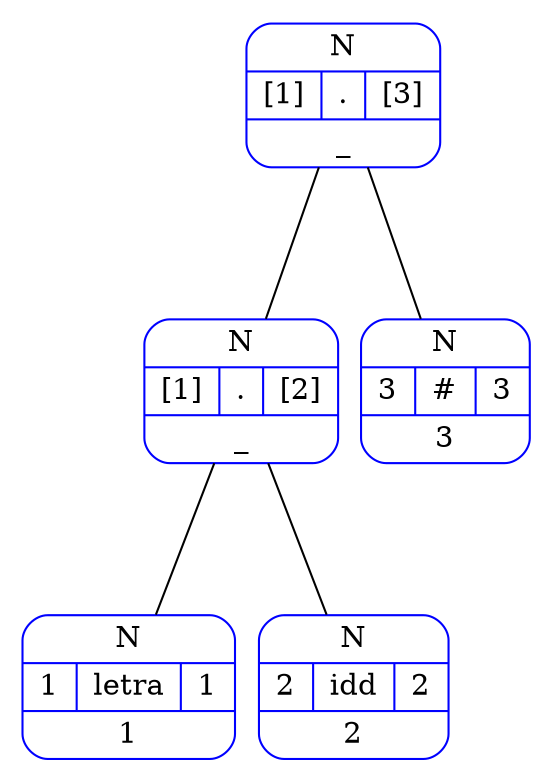 graph g{
graph [pad="0.15", nodesep="0.15", ranksep="1"];
0[shape=Mrecord,color=blue1,label="{ N |{1|<here>letra|1}|1}"];
1[shape=Mrecord,color=blue1,label="{ N |{2|<here>idd|2}|2}"];
2[shape=Mrecord,color=blue1,label="{ N |{[1]|<here>.|[2]}| _ }"];
2--0;
2--1;
3[shape=Mrecord,color=blue1,label="{ N |{3|<here>#|3}|3}"];
4[shape=Mrecord,color=blue1,label="{ N |{[1]|<here>.|[3]}| _ }"];
4--2;
4--3;
}
